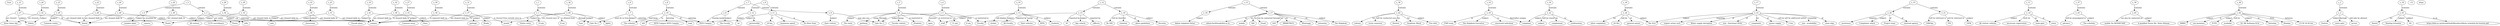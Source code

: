 strict digraph  {
True;
s_20;
s_13;
s_25;
s_32;
s_36;
s_14;
s_22;
s_27;
s_30;
s_9;
s_23;
s_16;
s_3;
s_26;
s_34;
s_5;
s_18;
s_6;
s_17;
s_4;
s_35;
s_28;
s_29;
s_15;
s_12;
s_24;
s_10;
s_11;
s_37;
s_39;
s_1;
s_31;
s_21;
s_38;
s_2;
s_33;
s_7;
s_19;
s_8;
e_9;
e_23;
e_8;
e_14;
e_18;
e_2;
e_3;
e_41;
e_27;
e_35;
e_39;
e_17;
e_34;
e_12;
e_43;
e_44;
e_19;
e_20;
e_36;
e_1;
e_28;
e_16;
e_6;
e_30;
e_21;
e_4;
e_37;
e_40;
e_11;
e_31;
e_33;
e_38;
e_25;
e_32;
e_13;
e_7;
e_26;
e_10;
e_42;
e_29;
e_15;
e_5;
e_22;
e_24;
e_45;
MBBS;
"admin-facilities@iiitd.ac.in";
"All visitors vehicles";
"6 am";
"number plate";
"Rs 200";
"other complaints";
advance;
staff;
"urgent action such";
"necessary registration";
assistance;
mobile;
"24 Hrs";
"10 pm";
lights;
"Common rooms";
"our premises";
campus;
Fans;
"The entry";
subject;
"The schedule";
566;
"mobile No 9650907449";
"Water supply disruption";
garbage;
hostel;
"non - functional HVAC";
"FMS team";
Library;
"No Horn Zone";
"Gate No 1";
"their visitors";
complaints;
Lifts;
"A qualified Nurse Ms. Neha Dhiman";
FCPG;
sticker;
"power supply";
complainant;
"All visitors";
Email;
"The Helpdesk Executive";
"20 km";
"The vehicles";
"Complaints which";
"every semester";
"Admin helpdesk Portal";
"All Faculty";
Roads;
"2 hrs";
Hostel;
Students;
Hostels;
pathway;
"GM(Ops";
420;
violation;
"The Faculty";
"their vehicles";
FM;
"Any vehicle";
open;
month;
"IIITD Campus";
"Project team";
available;
"maximum speed";
"non - availability";
"Dr. RK Katharya B.Sc";
Saturday;
"CCTV surveillance";
"main gate";
"Facade glass";
confirmation;
"external agency";
Floors;
"Academic Block";
"concerned individual";
Glass;
hr;
"general nature";
Officers;
Monday;
Labs;
OEM;
permissible;
"above guidelines";
left;
Security;
camera;
"-15";
9868878433;
IIITD;
Whatsapp;
"8 am";
extension;
"Heating Schedule";
"clean ship";
complaint;
"IIITD Campus IIITD Campus";
"The Helpdesk";
students;
road;
"Visitor entry";
Stairs;
"Gate No 3";
"three times day";
Visitors;
entry;
"entry gate";
Toilets;
"The SLA";
"11 pm";
AC;
classrooms;
"Common areas";
access;
"Fire drill";
"Faculty visitors";
SC;
Faculty;
https;
s_20 -> e_26  [label=contains];
s_13 -> e_17  [label=contains];
s_13 -> e_18  [label=contains];
s_25 -> e_31  [label=contains];
s_32 -> e_38  [label=contains];
s_36 -> e_42  [label=contains];
s_14 -> e_19  [label=contains];
s_22 -> e_28  [label=contains];
s_27 -> e_33  [label=contains];
s_30 -> e_36  [label=contains];
s_9 -> e_11  [label=contains];
s_9 -> e_12  [label=contains];
s_23 -> e_29  [label=contains];
s_16 -> e_22  [label=contains];
s_3 -> e_3  [label=contains];
s_3 -> e_4  [label=contains];
s_26 -> e_32  [label=contains];
s_34 -> e_40  [label=contains];
s_5 -> e_6  [label=contains];
s_18 -> e_24  [label=contains];
s_6 -> e_7  [label=contains];
s_17 -> e_23  [label=contains];
s_4 -> e_5  [label=contains];
s_35 -> e_41  [label=contains];
s_28 -> e_34  [label=contains];
s_29 -> e_35  [label=contains];
s_15 -> e_20  [label=contains];
s_15 -> e_21  [label=contains];
s_12 -> e_15  [label=contains];
s_12 -> e_16  [label=contains];
s_24 -> e_30  [label=contains];
s_10 -> e_13  [label=contains];
s_11 -> e_14  [label=contains];
s_37 -> e_43  [label=contains];
s_39 -> e_45  [label=contains];
s_1 -> e_1  [label=contains];
s_31 -> e_37  [label=contains];
s_21 -> e_27  [label=contains];
s_38 -> e_44  [label=contains];
s_2 -> e_2  [label=contains];
s_33 -> e_39  [label=contains];
s_7 -> e_8  [label=contains];
s_7 -> e_9  [label=contains];
s_19 -> e_25  [label=contains];
s_8 -> e_10  [label=contains];
e_9 -> "their visitors"  [label=subject];
e_9 -> "Gate No 3"  [label="may also use"];
e_23 -> "The SLA"  [label=subject];
e_23 -> "2 hrs"  [label="will be will be addressed within"];
e_23 -> complaints  [label=for];
e_23 -> "urgent action such"  [label=requiring];
e_23 -> "non - availability"  [label=requiring];
e_23 -> "power supply"  [label=of];
e_23 -> "non - functional HVAC"  [label=of];
e_23 -> "Water supply disruption"  [label=of];
e_23 -> "clean ship"  [label=of];
e_8 -> "The Faculty"  [label=subject];
e_8 -> "IIITD Campus"  [label="staying inside"];
e_14 -> "All visitors vehicles"  [label=subject];
e_14 -> "necessary registration"  [label="shall do"];
e_14 -> "main gate"  [label=at];
e_14 -> entry  [label=at];
e_18 -> "Admin helpdesk Portal"  [label=subject];
e_2 -> Visitors  [label=subject];
e_2 -> access  [label="will only be allowed"];
e_2 -> "entry gate"  [label=through];
e_3 -> "All visitors"  [label=subject];
e_3 -> "CCTV surveillance"  [label="are under"];
e_3 -> campus  [label=entering];
e_41 -> "Facade glass"  [label=subject];
e_41 -> month  [label="is cleaned from outside once in"];
e_41 -> campus  [label=in];
e_27 -> Toilets  [label=subject];
e_27 -> "three times day"  [label="are cleaned"];
e_27 -> hostel  [label=in];
e_35 -> Lifts  [label=subject];
e_35 -> campus  [label="are cleaned daily in"];
e_39 -> Labs  [label=subject];
e_39 -> classrooms  [label=subject];
e_39 -> campus  [label="are cleaned daily in"];
e_17 -> "The Helpdesk"  [label=subject];
e_17 -> Email  [label="can be contacted through"];
e_17 -> "admin-facilities@iiitd.ac.in"  [label=on];
e_17 -> mobile  [label=on];
e_17 -> 9868878433  [label=on];
e_17 -> extension  [label=on];
e_17 -> 420  [label=on];
e_17 -> 566  [label=on];
e_17 -> Whatsapp  [label=on];
e_34 -> Stairs  [label=subject];
e_34 -> campus  [label="are cleaned daily in"];
e_12 -> hr  [label=subject];
e_12 -> permissible  [label=is];
e_43 -> "The schedule"  [label=subject];
e_43 -> advance  [label="will be promulgated in"];
e_44 -> "Dr. RK Katharya B.Sc"  [label=subject];
e_44 -> MBBS  [label=subject];
e_44 -> FCPG  [label=subject];
e_44 -> available  [label="will be"];
e_44 -> "our premises"  [label=at];
e_44 -> Monday  [label=from];
e_44 -> Saturday  [label=to];
e_44 -> "-15:30 16:30 hrs"  [label=between];
e_19 -> "The Helpdesk Executive"  [label=subject];
e_19 -> complaint  [label="thereafter assigns"];
e_19 -> "concerned individual"  [label=to];
e_19 -> "FMS team"  [label=in];
e_20 -> "Complaints which"  [label=subject];
e_20 -> assistance  [label=requires];
e_20 -> "Project team"  [label=of];
e_20 -> "external agency"  [label=of];
e_36 -> garbage  [label=subject];
e_36 -> campus  [label="is removed daily in"];
e_1 -> "Visitor entry"  [label=subject];
e_1 -> "8 am"  [label="is allowed from"];
e_1 -> campus  [label=to];
e_1 -> "10 pm"  [label=to];
e_1 -> "Gate No 1"  [label=through];
e_28 -> Stairs  [label=subject];
e_28 -> hostel  [label="are cleaned daily in"];
e_16 -> Security  [label=subject];
e_16 -> "Rs 200"  [label="will be fined"];
e_16 -> violation  [label=for];
e_16 -> "above guidelines"  [label=of];
e_6 -> "The entry"  [label=subject];
e_6 -> Faculty  [label="is restricted to"];
e_6 -> staff  [label="is restricted to"];
e_6 -> Students  [label="is restricted to"];
e_6 -> "Gate No 3"  [label=through];
e_6 -> pathway  [label=using];
e_6 -> "Faculty visitors"  [label=using];
e_30 -> Lifts  [label=subject];
e_30 -> hostel  [label="are cleaned daily in"];
e_21 -> OEM  [label=subject];
e_21 -> FM  [label="will be informed to"];
e_21 -> "GM(Ops"  [label="will be informed to"];
e_4 -> "number plate"  [label=subject];
e_4 -> camera  [label="is recorded by"];
e_37 -> Roads  [label=subject];
e_37 -> campus  [label="are cleaned daily in"];
e_40 -> Fans  [label=subject];
e_40 -> lights  [label=subject];
e_40 -> month  [label="are cleaned once in"];
e_40 -> campus  [label=in];
e_11 -> "IIITD Campus"  [label=subject];
e_11 -> "No Horn Zone"  [label=is];
e_11 -> "maximum speed"  [label=is];
e_11 -> "20 km"  [label=of];
e_31 -> Floors  [label=subject];
e_31 -> campus  [label="are cleaned daily in"];
e_33 -> Glass  [label=subject];
e_33 -> campus  [label="is cleaned daily in"];
e_38 -> "Common areas"  [label=subject];
e_38 -> campus  [label="are cleaned daily in"];
e_25 -> AC  [label=subject];
e_25 -> "Heating Schedule"  [label=subject];
e_25 -> "https://iiitd.ac.in/sites/default/files/docs/life/ac-schedule-for-hostels.pdf"  [label="is on"];
e_25 -> Hostel  [label=for];
e_32 -> Toilets  [label=subject];
e_32 -> "three times day"  [label="are cleaned"];
e_32 -> campus  [label=in];
e_13 -> "All Faculty"  [label=subject];
e_13 -> staff  [label=subject];
e_13 -> students  [label=subject];
e_13 -> sticker  [label="will display"];
e_13 -> "their vehicles"  [label=using];
e_13 -> IIITD  [label=of];
e_7 -> "The vehicles"  [label=subject];
e_7 -> "Gate No 1"  [label="shall do so from"];
e_7 -> "IIITD Campus"  [label=entering];
e_26 -> Floors  [label=subject];
e_26 -> hostel  [label="are cleaned daily in"];
e_10 -> "The vehicles"  [label="shall keep"];
e_10 -> "IIITD Campus IIITD Campus"  [label=entering];
e_10 -> "IIITD Campus"  [label=entering];
e_10 -> left  [label=to];
e_10 -> road  [label=of];
e_42 -> "Fire drill"  [label=subject];
e_42 -> "every semester"  [label="will be conducted once"];
e_42 -> Hostels  [label=for];
e_42 -> "Academic Block"  [label=for];
e_42 -> Library  [label=for];
e_29 -> "Common rooms"  [label=subject];
e_29 -> hostel  [label="are cleaned daily in"];
e_15 -> "Any vehicle"  [label=subject];
e_15 -> Faculty  [label="reported by"];
e_15 -> Officers  [label="reported by"];
e_15 -> SC  [label="reported by"];
e_5 -> "Gate No 3"  [label=subject];
e_5 -> open  [label=remains];
e_5 -> "6 am"  [label=from];
e_5 -> "11 pm"  [label=to];
e_22 -> complaint  [label=subject];
e_22 -> subject  [label="will be closed"];
e_22 -> confirmation  [label=to];
e_22 -> complainant  [label=by];
e_24 -> "The SLA"  [label=subject];
e_24 -> "24 Hrs"  [label="will be"];
e_24 -> "other complaints"  [label=for];
e_24 -> "general nature"  [label=of];
e_45 -> "A qualified Nurse Ms. Neha Dhiman"  [label=subject];
e_45 -> "mobile No 9650907449"  [label="can also be contacted on"];
}
